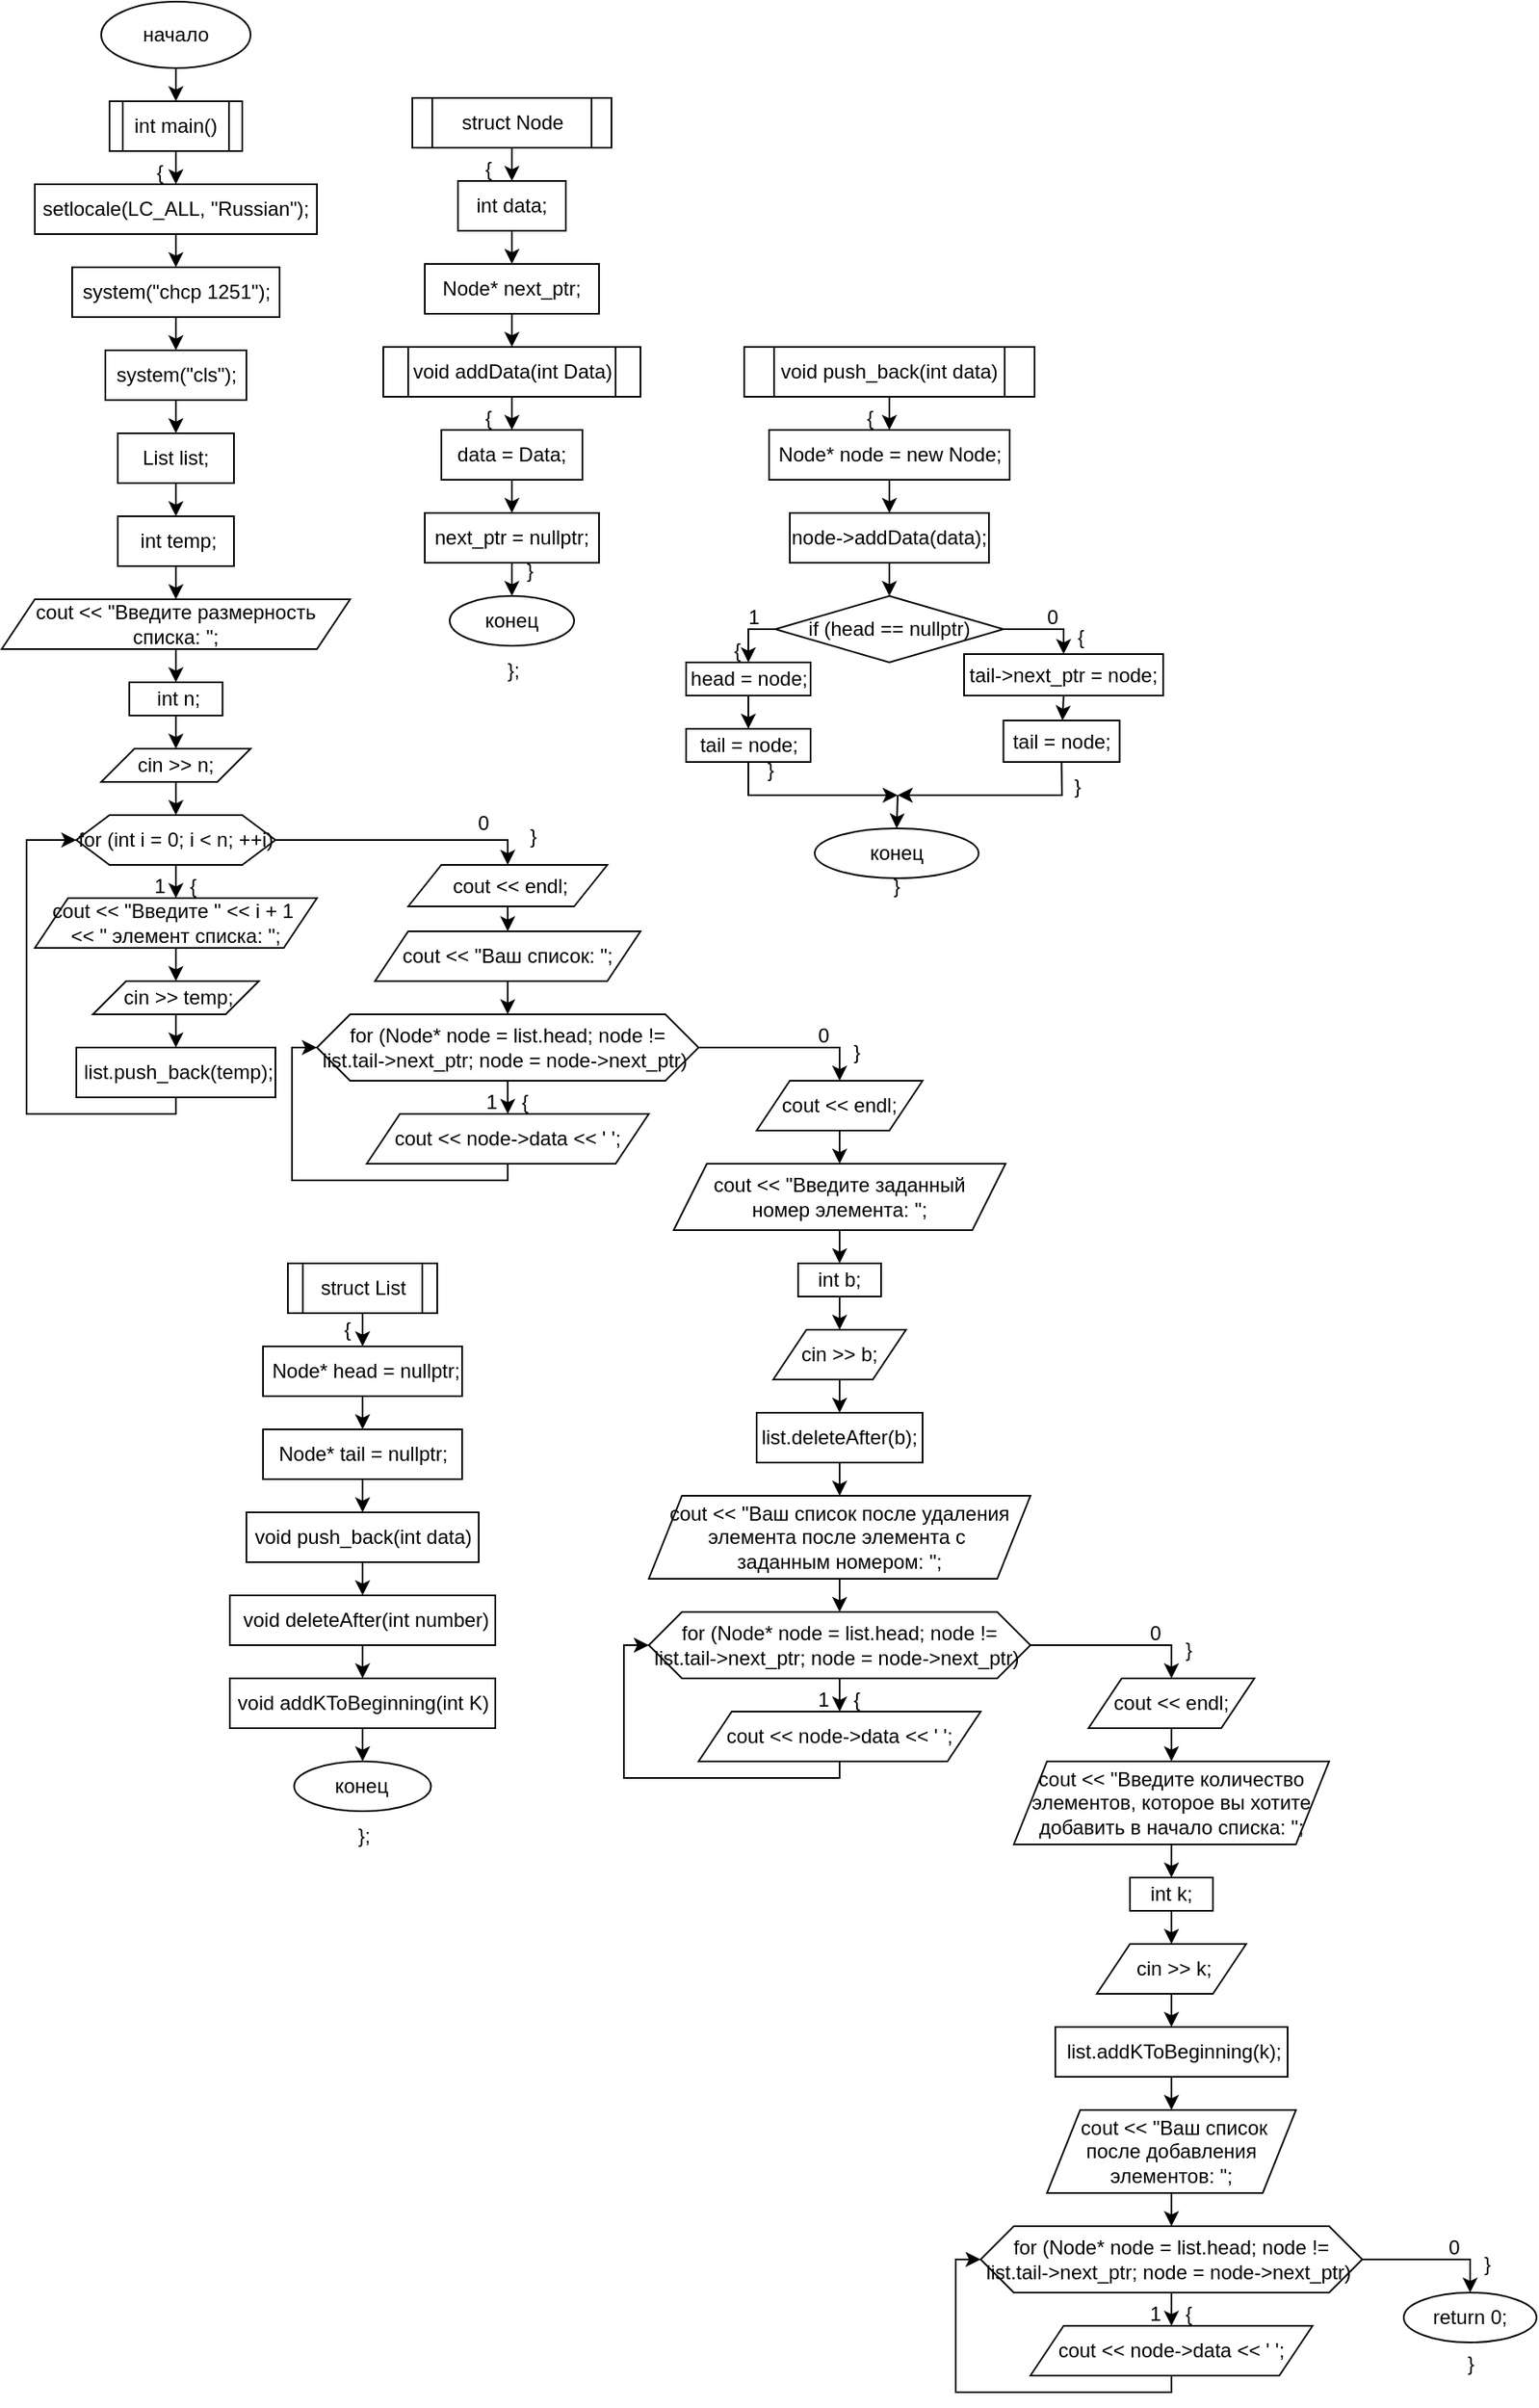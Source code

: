 <mxfile version="24.7.17">
  <diagram name="Страница — 1" id="-IW4o7srZSOyZhM-4mBf">
    <mxGraphModel dx="2150" dy="1048" grid="1" gridSize="10" guides="1" tooltips="1" connect="1" arrows="1" fold="1" page="1" pageScale="1" pageWidth="4681" pageHeight="3300" math="0" shadow="0">
      <root>
        <mxCell id="0" />
        <mxCell id="1" parent="0" />
        <mxCell id="-g4A7fDl1g1VwMszV-GU-1" value="int main()" style="shape=process;whiteSpace=wrap;html=1;backgroundOutline=1;" parent="1" vertex="1">
          <mxGeometry x="310" y="270" width="80" height="30" as="geometry" />
        </mxCell>
        <mxCell id="-g4A7fDl1g1VwMszV-GU-2" value="начало" style="ellipse;whiteSpace=wrap;html=1;" parent="1" vertex="1">
          <mxGeometry x="305" y="210" width="90" height="40" as="geometry" />
        </mxCell>
        <mxCell id="-g4A7fDl1g1VwMszV-GU-3" value="" style="endArrow=classic;html=1;rounded=0;exitX=0.5;exitY=1;exitDx=0;exitDy=0;" parent="1" source="-g4A7fDl1g1VwMszV-GU-1" target="-g4A7fDl1g1VwMszV-GU-4" edge="1">
          <mxGeometry width="50" height="50" relative="1" as="geometry">
            <mxPoint x="350" y="390" as="sourcePoint" />
            <mxPoint x="350" y="320" as="targetPoint" />
          </mxGeometry>
        </mxCell>
        <mxCell id="-g4A7fDl1g1VwMszV-GU-4" value="setlocale(LC_ALL, &quot;Russian&quot;);" style="rounded=0;whiteSpace=wrap;html=1;" parent="1" vertex="1">
          <mxGeometry x="265" y="320" width="170" height="30" as="geometry" />
        </mxCell>
        <mxCell id="-g4A7fDl1g1VwMszV-GU-5" value="" style="endArrow=classic;html=1;rounded=0;entryX=0.5;entryY=0;entryDx=0;entryDy=0;exitX=0.5;exitY=1;exitDx=0;exitDy=0;" parent="1" source="-g4A7fDl1g1VwMszV-GU-2" target="-g4A7fDl1g1VwMszV-GU-1" edge="1">
          <mxGeometry width="50" height="50" relative="1" as="geometry">
            <mxPoint x="350" y="310" as="sourcePoint" />
            <mxPoint x="400" y="260" as="targetPoint" />
          </mxGeometry>
        </mxCell>
        <mxCell id="-g4A7fDl1g1VwMszV-GU-6" value="" style="endArrow=classic;html=1;rounded=0;exitX=0.5;exitY=1;exitDx=0;exitDy=0;entryX=0.5;entryY=0;entryDx=0;entryDy=0;" parent="1" source="-g4A7fDl1g1VwMszV-GU-4" target="-g4A7fDl1g1VwMszV-GU-7" edge="1">
          <mxGeometry width="50" height="50" relative="1" as="geometry">
            <mxPoint x="350" y="400" as="sourcePoint" />
            <mxPoint x="350" y="370" as="targetPoint" />
          </mxGeometry>
        </mxCell>
        <mxCell id="-g4A7fDl1g1VwMszV-GU-7" value="system(&quot;chcp 1251&quot;);" style="rounded=0;whiteSpace=wrap;html=1;" parent="1" vertex="1">
          <mxGeometry x="287.5" y="370" width="125" height="30" as="geometry" />
        </mxCell>
        <mxCell id="-g4A7fDl1g1VwMszV-GU-8" value="system(&quot;cls&quot;);" style="rounded=0;whiteSpace=wrap;html=1;" parent="1" vertex="1">
          <mxGeometry x="307.5" y="420" width="85" height="30" as="geometry" />
        </mxCell>
        <mxCell id="-g4A7fDl1g1VwMszV-GU-9" value="" style="endArrow=classic;html=1;rounded=0;exitX=0.5;exitY=1;exitDx=0;exitDy=0;entryX=0.5;entryY=0;entryDx=0;entryDy=0;" parent="1" source="-g4A7fDl1g1VwMszV-GU-7" target="-g4A7fDl1g1VwMszV-GU-8" edge="1">
          <mxGeometry width="50" height="50" relative="1" as="geometry">
            <mxPoint x="350" y="480" as="sourcePoint" />
            <mxPoint x="400" y="430" as="targetPoint" />
          </mxGeometry>
        </mxCell>
        <mxCell id="-g4A7fDl1g1VwMszV-GU-10" value="" style="endArrow=classic;html=1;rounded=0;exitX=0.5;exitY=1;exitDx=0;exitDy=0;" parent="1" source="-g4A7fDl1g1VwMszV-GU-8" target="-g4A7fDl1g1VwMszV-GU-11" edge="1">
          <mxGeometry width="50" height="50" relative="1" as="geometry">
            <mxPoint x="350" y="530" as="sourcePoint" />
            <mxPoint x="350" y="470" as="targetPoint" />
          </mxGeometry>
        </mxCell>
        <mxCell id="-g4A7fDl1g1VwMszV-GU-11" value="List list;" style="rounded=0;whiteSpace=wrap;html=1;" parent="1" vertex="1">
          <mxGeometry x="315" y="470" width="70" height="30" as="geometry" />
        </mxCell>
        <mxCell id="-g4A7fDl1g1VwMszV-GU-12" value="" style="endArrow=classic;html=1;rounded=0;exitX=0.5;exitY=1;exitDx=0;exitDy=0;" parent="1" source="-g4A7fDl1g1VwMszV-GU-11" target="-g4A7fDl1g1VwMszV-GU-13" edge="1">
          <mxGeometry width="50" height="50" relative="1" as="geometry">
            <mxPoint x="340" y="580" as="sourcePoint" />
            <mxPoint x="350" y="520" as="targetPoint" />
          </mxGeometry>
        </mxCell>
        <mxCell id="-g4A7fDl1g1VwMszV-GU-13" value="&amp;nbsp;int temp;" style="rounded=0;whiteSpace=wrap;html=1;" parent="1" vertex="1">
          <mxGeometry x="315" y="520" width="70" height="30" as="geometry" />
        </mxCell>
        <mxCell id="-g4A7fDl1g1VwMszV-GU-14" value="" style="endArrow=classic;html=1;rounded=0;exitX=0.5;exitY=1;exitDx=0;exitDy=0;" parent="1" source="-g4A7fDl1g1VwMszV-GU-13" target="-g4A7fDl1g1VwMszV-GU-15" edge="1">
          <mxGeometry width="50" height="50" relative="1" as="geometry">
            <mxPoint x="380" y="490" as="sourcePoint" />
            <mxPoint x="350" y="570" as="targetPoint" />
          </mxGeometry>
        </mxCell>
        <mxCell id="-g4A7fDl1g1VwMszV-GU-15" value="cout &amp;lt;&amp;lt; &quot;Введите размерность списка: &quot;;" style="shape=parallelogram;perimeter=parallelogramPerimeter;whiteSpace=wrap;html=1;fixedSize=1;" parent="1" vertex="1">
          <mxGeometry x="245" y="570" width="210" height="30" as="geometry" />
        </mxCell>
        <mxCell id="-g4A7fDl1g1VwMszV-GU-16" value="" style="endArrow=classic;html=1;rounded=0;exitX=0.5;exitY=1;exitDx=0;exitDy=0;" parent="1" source="-g4A7fDl1g1VwMszV-GU-15" target="-g4A7fDl1g1VwMszV-GU-17" edge="1">
          <mxGeometry width="50" height="50" relative="1" as="geometry">
            <mxPoint x="330" y="630" as="sourcePoint" />
            <mxPoint x="350" y="620" as="targetPoint" />
          </mxGeometry>
        </mxCell>
        <mxCell id="-g4A7fDl1g1VwMszV-GU-17" value="&amp;nbsp;int n;" style="rounded=0;whiteSpace=wrap;html=1;" parent="1" vertex="1">
          <mxGeometry x="321.88" y="620" width="56.25" height="20" as="geometry" />
        </mxCell>
        <mxCell id="-g4A7fDl1g1VwMszV-GU-18" value="" style="endArrow=classic;html=1;rounded=0;exitX=0.5;exitY=1;exitDx=0;exitDy=0;" parent="1" source="-g4A7fDl1g1VwMszV-GU-17" target="-g4A7fDl1g1VwMszV-GU-19" edge="1">
          <mxGeometry width="50" height="50" relative="1" as="geometry">
            <mxPoint x="330" y="690" as="sourcePoint" />
            <mxPoint x="350" y="670" as="targetPoint" />
          </mxGeometry>
        </mxCell>
        <mxCell id="-g4A7fDl1g1VwMszV-GU-19" value="cin &amp;gt;&amp;gt; n;" style="shape=parallelogram;perimeter=parallelogramPerimeter;whiteSpace=wrap;html=1;fixedSize=1;" parent="1" vertex="1">
          <mxGeometry x="305.01" y="660" width="90" height="20" as="geometry" />
        </mxCell>
        <mxCell id="-g4A7fDl1g1VwMszV-GU-20" value="" style="endArrow=classic;html=1;rounded=0;exitX=0.5;exitY=1;exitDx=0;exitDy=0;" parent="1" source="-g4A7fDl1g1VwMszV-GU-19" target="-g4A7fDl1g1VwMszV-GU-21" edge="1">
          <mxGeometry width="50" height="50" relative="1" as="geometry">
            <mxPoint x="330" y="760" as="sourcePoint" />
            <mxPoint x="350" y="720" as="targetPoint" />
          </mxGeometry>
        </mxCell>
        <mxCell id="-g4A7fDl1g1VwMszV-GU-21" value="for (int i = 0; i &amp;lt; n; ++i)" style="shape=hexagon;perimeter=hexagonPerimeter2;whiteSpace=wrap;html=1;fixedSize=1;" parent="1" vertex="1">
          <mxGeometry x="290" y="700" width="120" height="30" as="geometry" />
        </mxCell>
        <mxCell id="-g4A7fDl1g1VwMszV-GU-22" value="" style="endArrow=classic;html=1;rounded=0;exitX=0.5;exitY=1;exitDx=0;exitDy=0;" parent="1" source="-g4A7fDl1g1VwMszV-GU-21" target="-g4A7fDl1g1VwMszV-GU-23" edge="1">
          <mxGeometry width="50" height="50" relative="1" as="geometry">
            <mxPoint x="330" y="780" as="sourcePoint" />
            <mxPoint x="350" y="770" as="targetPoint" />
          </mxGeometry>
        </mxCell>
        <mxCell id="-g4A7fDl1g1VwMszV-GU-23" value="cout &amp;lt;&amp;lt; &quot;Введите &quot; &amp;lt;&amp;lt; i + 1&amp;nbsp;&lt;div&gt;&amp;lt;&amp;lt; &quot; элемент списка: &quot;;&lt;/div&gt;" style="shape=parallelogram;perimeter=parallelogramPerimeter;whiteSpace=wrap;html=1;fixedSize=1;" parent="1" vertex="1">
          <mxGeometry x="265.01" y="750" width="170" height="30" as="geometry" />
        </mxCell>
        <mxCell id="-g4A7fDl1g1VwMszV-GU-24" value="" style="endArrow=classic;html=1;rounded=0;exitX=0.5;exitY=1;exitDx=0;exitDy=0;" parent="1" source="-g4A7fDl1g1VwMszV-GU-23" target="-g4A7fDl1g1VwMszV-GU-25" edge="1">
          <mxGeometry width="50" height="50" relative="1" as="geometry">
            <mxPoint x="350" y="820" as="sourcePoint" />
            <mxPoint x="350" y="820" as="targetPoint" />
          </mxGeometry>
        </mxCell>
        <mxCell id="-g4A7fDl1g1VwMszV-GU-25" value="&amp;nbsp;cin &amp;gt;&amp;gt; temp;" style="shape=parallelogram;perimeter=parallelogramPerimeter;whiteSpace=wrap;html=1;fixedSize=1;" parent="1" vertex="1">
          <mxGeometry x="300" y="800" width="100" height="20" as="geometry" />
        </mxCell>
        <mxCell id="-g4A7fDl1g1VwMszV-GU-26" value="" style="endArrow=classic;html=1;rounded=0;exitX=0.5;exitY=1;exitDx=0;exitDy=0;" parent="1" source="-g4A7fDl1g1VwMszV-GU-25" target="-g4A7fDl1g1VwMszV-GU-27" edge="1">
          <mxGeometry width="50" height="50" relative="1" as="geometry">
            <mxPoint x="350" y="890" as="sourcePoint" />
            <mxPoint x="350" y="870" as="targetPoint" />
          </mxGeometry>
        </mxCell>
        <mxCell id="-g4A7fDl1g1VwMszV-GU-27" value="&amp;nbsp;list.push_back(temp);" style="rounded=0;whiteSpace=wrap;html=1;" parent="1" vertex="1">
          <mxGeometry x="290" y="840" width="120" height="30" as="geometry" />
        </mxCell>
        <mxCell id="-g4A7fDl1g1VwMszV-GU-28" value="" style="endArrow=classic;html=1;rounded=0;exitX=0.5;exitY=1;exitDx=0;exitDy=0;entryX=0;entryY=0.5;entryDx=0;entryDy=0;" parent="1" source="-g4A7fDl1g1VwMszV-GU-27" target="-g4A7fDl1g1VwMszV-GU-21" edge="1">
          <mxGeometry width="50" height="50" relative="1" as="geometry">
            <mxPoint x="320" y="890" as="sourcePoint" />
            <mxPoint x="270" y="820" as="targetPoint" />
            <Array as="points">
              <mxPoint x="350" y="880" />
              <mxPoint x="260" y="880" />
              <mxPoint x="260" y="715" />
            </Array>
          </mxGeometry>
        </mxCell>
        <mxCell id="-g4A7fDl1g1VwMszV-GU-29" value="" style="endArrow=classic;html=1;rounded=0;exitX=1;exitY=0.5;exitDx=0;exitDy=0;" parent="1" source="-g4A7fDl1g1VwMszV-GU-21" target="-g4A7fDl1g1VwMszV-GU-30" edge="1">
          <mxGeometry width="50" height="50" relative="1" as="geometry">
            <mxPoint x="470" y="800" as="sourcePoint" />
            <mxPoint x="540" y="770" as="targetPoint" />
            <Array as="points">
              <mxPoint x="550" y="715" />
            </Array>
          </mxGeometry>
        </mxCell>
        <mxCell id="-g4A7fDl1g1VwMszV-GU-30" value="&amp;nbsp;cout &amp;lt;&amp;lt; endl;" style="shape=parallelogram;perimeter=parallelogramPerimeter;whiteSpace=wrap;html=1;fixedSize=1;" parent="1" vertex="1">
          <mxGeometry x="490" y="730" width="120" height="25" as="geometry" />
        </mxCell>
        <mxCell id="-g4A7fDl1g1VwMszV-GU-31" value="" style="endArrow=classic;html=1;rounded=0;exitX=0.5;exitY=1;exitDx=0;exitDy=0;" parent="1" source="-g4A7fDl1g1VwMszV-GU-30" target="-g4A7fDl1g1VwMszV-GU-32" edge="1">
          <mxGeometry width="50" height="50" relative="1" as="geometry">
            <mxPoint x="510" y="830" as="sourcePoint" />
            <mxPoint x="540" y="780" as="targetPoint" />
          </mxGeometry>
        </mxCell>
        <mxCell id="-g4A7fDl1g1VwMszV-GU-32" value="cout &amp;lt;&amp;lt; &quot;Ваш список: &quot;;" style="shape=parallelogram;perimeter=parallelogramPerimeter;whiteSpace=wrap;html=1;fixedSize=1;" parent="1" vertex="1">
          <mxGeometry x="470" y="770" width="160" height="30" as="geometry" />
        </mxCell>
        <mxCell id="-g4A7fDl1g1VwMszV-GU-33" value="" style="endArrow=classic;html=1;rounded=0;exitX=0.5;exitY=1;exitDx=0;exitDy=0;" parent="1" source="-g4A7fDl1g1VwMszV-GU-32" target="-g4A7fDl1g1VwMszV-GU-34" edge="1">
          <mxGeometry width="50" height="50" relative="1" as="geometry">
            <mxPoint x="510" y="900" as="sourcePoint" />
            <mxPoint x="540" y="830" as="targetPoint" />
          </mxGeometry>
        </mxCell>
        <mxCell id="-g4A7fDl1g1VwMszV-GU-34" value="&lt;div&gt;for (Node* node = list.head; node != list.tail-&amp;gt;next_ptr; node = node-&amp;gt;next_ptr)&lt;span style=&quot;background-color: initial;&quot;&gt;&amp;nbsp;&lt;/span&gt;&lt;/div&gt;" style="shape=hexagon;perimeter=hexagonPerimeter2;whiteSpace=wrap;html=1;fixedSize=1;" parent="1" vertex="1">
          <mxGeometry x="435.01" y="820" width="230" height="40" as="geometry" />
        </mxCell>
        <mxCell id="-g4A7fDl1g1VwMszV-GU-35" value="" style="endArrow=classic;html=1;rounded=0;exitX=0.5;exitY=1;exitDx=0;exitDy=0;" parent="1" source="-g4A7fDl1g1VwMszV-GU-34" target="-g4A7fDl1g1VwMszV-GU-36" edge="1">
          <mxGeometry width="50" height="50" relative="1" as="geometry">
            <mxPoint x="500" y="920" as="sourcePoint" />
            <mxPoint x="540" y="890" as="targetPoint" />
          </mxGeometry>
        </mxCell>
        <mxCell id="-g4A7fDl1g1VwMszV-GU-36" value="cout &amp;lt;&amp;lt; node-&amp;gt;data &amp;lt;&amp;lt; &#39; &#39;;" style="shape=parallelogram;perimeter=parallelogramPerimeter;whiteSpace=wrap;html=1;fixedSize=1;" parent="1" vertex="1">
          <mxGeometry x="465.01" y="880" width="170" height="30" as="geometry" />
        </mxCell>
        <mxCell id="-g4A7fDl1g1VwMszV-GU-37" value="" style="endArrow=classic;html=1;rounded=0;exitX=0.5;exitY=1;exitDx=0;exitDy=0;entryX=0;entryY=0.5;entryDx=0;entryDy=0;" parent="1" source="-g4A7fDl1g1VwMszV-GU-36" target="-g4A7fDl1g1VwMszV-GU-34" edge="1">
          <mxGeometry width="50" height="50" relative="1" as="geometry">
            <mxPoint x="500" y="980" as="sourcePoint" />
            <mxPoint x="550" y="930" as="targetPoint" />
            <Array as="points">
              <mxPoint x="550" y="920" />
              <mxPoint x="420" y="920" />
              <mxPoint x="420" y="840" />
            </Array>
          </mxGeometry>
        </mxCell>
        <mxCell id="-g4A7fDl1g1VwMszV-GU-38" value="" style="endArrow=classic;html=1;rounded=0;exitX=1;exitY=0.5;exitDx=0;exitDy=0;" parent="1" source="-g4A7fDl1g1VwMszV-GU-34" target="-g4A7fDl1g1VwMszV-GU-39" edge="1">
          <mxGeometry width="50" height="50" relative="1" as="geometry">
            <mxPoint x="640" y="870" as="sourcePoint" />
            <mxPoint x="810" y="860" as="targetPoint" />
            <Array as="points">
              <mxPoint x="750" y="840" />
            </Array>
          </mxGeometry>
        </mxCell>
        <mxCell id="-g4A7fDl1g1VwMszV-GU-39" value="cout &amp;lt;&amp;lt; endl;" style="shape=parallelogram;perimeter=parallelogramPerimeter;whiteSpace=wrap;html=1;fixedSize=1;" parent="1" vertex="1">
          <mxGeometry x="700" y="860" width="100" height="30" as="geometry" />
        </mxCell>
        <mxCell id="-g4A7fDl1g1VwMszV-GU-40" value="" style="endArrow=classic;html=1;rounded=0;exitX=0.5;exitY=1;exitDx=0;exitDy=0;" parent="1" source="-g4A7fDl1g1VwMszV-GU-39" target="-g4A7fDl1g1VwMszV-GU-41" edge="1">
          <mxGeometry width="50" height="50" relative="1" as="geometry">
            <mxPoint x="730" y="930" as="sourcePoint" />
            <mxPoint x="750" y="910" as="targetPoint" />
          </mxGeometry>
        </mxCell>
        <mxCell id="-g4A7fDl1g1VwMszV-GU-41" value="&amp;nbsp;cout &amp;lt;&amp;lt; &quot;Введите заданный&amp;nbsp;&lt;div&gt;номер элемента: &quot;;&lt;/div&gt;" style="shape=parallelogram;perimeter=parallelogramPerimeter;whiteSpace=wrap;html=1;fixedSize=1;" parent="1" vertex="1">
          <mxGeometry x="650" y="910" width="200" height="40" as="geometry" />
        </mxCell>
        <mxCell id="-g4A7fDl1g1VwMszV-GU-42" value="" style="endArrow=classic;html=1;rounded=0;exitX=0.5;exitY=1;exitDx=0;exitDy=0;" parent="1" source="-g4A7fDl1g1VwMszV-GU-41" target="-g4A7fDl1g1VwMszV-GU-43" edge="1">
          <mxGeometry width="50" height="50" relative="1" as="geometry">
            <mxPoint x="720" y="1020" as="sourcePoint" />
            <mxPoint x="750" y="970" as="targetPoint" />
          </mxGeometry>
        </mxCell>
        <mxCell id="-g4A7fDl1g1VwMszV-GU-43" value="int b;" style="rounded=0;whiteSpace=wrap;html=1;" parent="1" vertex="1">
          <mxGeometry x="725" y="970" width="50" height="20" as="geometry" />
        </mxCell>
        <mxCell id="-g4A7fDl1g1VwMszV-GU-44" value="" style="endArrow=classic;html=1;rounded=0;exitX=0.5;exitY=1;exitDx=0;exitDy=0;" parent="1" source="-g4A7fDl1g1VwMszV-GU-43" target="-g4A7fDl1g1VwMszV-GU-45" edge="1">
          <mxGeometry width="50" height="50" relative="1" as="geometry">
            <mxPoint x="720" y="1040" as="sourcePoint" />
            <mxPoint x="750" y="1010" as="targetPoint" />
          </mxGeometry>
        </mxCell>
        <mxCell id="-g4A7fDl1g1VwMszV-GU-45" value="cin &amp;gt;&amp;gt; b;" style="shape=parallelogram;perimeter=parallelogramPerimeter;whiteSpace=wrap;html=1;fixedSize=1;" parent="1" vertex="1">
          <mxGeometry x="710" y="1010" width="80" height="30" as="geometry" />
        </mxCell>
        <mxCell id="-g4A7fDl1g1VwMszV-GU-46" value="" style="endArrow=classic;html=1;rounded=0;exitX=0.5;exitY=1;exitDx=0;exitDy=0;" parent="1" source="-g4A7fDl1g1VwMszV-GU-45" target="-g4A7fDl1g1VwMszV-GU-47" edge="1">
          <mxGeometry width="50" height="50" relative="1" as="geometry">
            <mxPoint x="710" y="1110" as="sourcePoint" />
            <mxPoint x="750" y="1060" as="targetPoint" />
          </mxGeometry>
        </mxCell>
        <mxCell id="-g4A7fDl1g1VwMszV-GU-47" value="list.deleteAfter(b);" style="rounded=0;whiteSpace=wrap;html=1;" parent="1" vertex="1">
          <mxGeometry x="700" y="1060" width="100" height="30" as="geometry" />
        </mxCell>
        <mxCell id="-g4A7fDl1g1VwMszV-GU-48" value="" style="endArrow=classic;html=1;rounded=0;exitX=0.5;exitY=1;exitDx=0;exitDy=0;entryX=0.5;entryY=0;entryDx=0;entryDy=0;" parent="1" source="-g4A7fDl1g1VwMszV-GU-47" target="-g4A7fDl1g1VwMszV-GU-49" edge="1">
          <mxGeometry width="50" height="50" relative="1" as="geometry">
            <mxPoint x="710" y="1160" as="sourcePoint" />
            <mxPoint x="750" y="1110.0" as="targetPoint" />
          </mxGeometry>
        </mxCell>
        <mxCell id="-g4A7fDl1g1VwMszV-GU-49" value="cout &amp;lt;&amp;lt; &quot;Ваш список после удаления элемента после элемента с&amp;nbsp;&lt;div&gt;заданным номером: &quot;;&lt;/div&gt;" style="shape=parallelogram;perimeter=parallelogramPerimeter;whiteSpace=wrap;html=1;fixedSize=1;" parent="1" vertex="1">
          <mxGeometry x="635" y="1110" width="230" height="50" as="geometry" />
        </mxCell>
        <mxCell id="-g4A7fDl1g1VwMszV-GU-50" value="" style="endArrow=classic;html=1;rounded=0;exitX=0.5;exitY=1;exitDx=0;exitDy=0;entryX=0.5;entryY=0;entryDx=0;entryDy=0;" parent="1" source="-g4A7fDl1g1VwMszV-GU-49" edge="1">
          <mxGeometry width="50" height="50" relative="1" as="geometry">
            <mxPoint x="750" y="1160.0" as="sourcePoint" />
            <mxPoint x="750" y="1180.0" as="targetPoint" />
          </mxGeometry>
        </mxCell>
        <mxCell id="-g4A7fDl1g1VwMszV-GU-51" value="&lt;div&gt;for (Node* node = list.head; node != list.tail-&amp;gt;next_ptr; node = node-&amp;gt;next_ptr)&lt;span style=&quot;background-color: initial;&quot;&gt;&amp;nbsp;&lt;/span&gt;&lt;/div&gt;" style="shape=hexagon;perimeter=hexagonPerimeter2;whiteSpace=wrap;html=1;fixedSize=1;" parent="1" vertex="1">
          <mxGeometry x="635.01" y="1180" width="230" height="40" as="geometry" />
        </mxCell>
        <mxCell id="-g4A7fDl1g1VwMszV-GU-52" value="cout &amp;lt;&amp;lt; node-&amp;gt;data &amp;lt;&amp;lt; &#39; &#39;;" style="shape=parallelogram;perimeter=parallelogramPerimeter;whiteSpace=wrap;html=1;fixedSize=1;" parent="1" vertex="1">
          <mxGeometry x="665" y="1240" width="170" height="30" as="geometry" />
        </mxCell>
        <mxCell id="-g4A7fDl1g1VwMszV-GU-53" value="" style="endArrow=classic;html=1;rounded=0;exitX=0.5;exitY=1;exitDx=0;exitDy=0;entryX=0.5;entryY=0;entryDx=0;entryDy=0;" parent="1" target="-g4A7fDl1g1VwMszV-GU-52" edge="1">
          <mxGeometry width="50" height="50" relative="1" as="geometry">
            <mxPoint x="750" y="1220.0" as="sourcePoint" />
            <mxPoint x="810" y="1220" as="targetPoint" />
          </mxGeometry>
        </mxCell>
        <mxCell id="-g4A7fDl1g1VwMszV-GU-54" value="" style="endArrow=classic;html=1;rounded=0;exitX=0.5;exitY=1;exitDx=0;exitDy=0;entryX=0;entryY=0.5;entryDx=0;entryDy=0;" parent="1" source="-g4A7fDl1g1VwMszV-GU-52" target="-g4A7fDl1g1VwMszV-GU-51" edge="1">
          <mxGeometry width="50" height="50" relative="1" as="geometry">
            <mxPoint x="790" y="1290" as="sourcePoint" />
            <mxPoint x="840" y="1240" as="targetPoint" />
            <Array as="points">
              <mxPoint x="750" y="1280" />
              <mxPoint x="680" y="1280" />
              <mxPoint x="620" y="1280" />
              <mxPoint x="620" y="1200" />
            </Array>
          </mxGeometry>
        </mxCell>
        <mxCell id="-g4A7fDl1g1VwMszV-GU-55" value="" style="endArrow=classic;html=1;rounded=0;exitX=1;exitY=0.5;exitDx=0;exitDy=0;" parent="1" source="-g4A7fDl1g1VwMszV-GU-51" target="-g4A7fDl1g1VwMszV-GU-56" edge="1">
          <mxGeometry width="50" height="50" relative="1" as="geometry">
            <mxPoint x="980" y="1280" as="sourcePoint" />
            <mxPoint x="1060" y="1230" as="targetPoint" />
            <Array as="points">
              <mxPoint x="950" y="1200" />
            </Array>
          </mxGeometry>
        </mxCell>
        <mxCell id="-g4A7fDl1g1VwMszV-GU-56" value="cout &amp;lt;&amp;lt; endl;" style="shape=parallelogram;perimeter=parallelogramPerimeter;whiteSpace=wrap;html=1;fixedSize=1;" parent="1" vertex="1">
          <mxGeometry x="900" y="1220" width="100" height="30" as="geometry" />
        </mxCell>
        <mxCell id="-g4A7fDl1g1VwMszV-GU-57" value="" style="endArrow=classic;html=1;rounded=0;exitX=0.5;exitY=1;exitDx=0;exitDy=0;" parent="1" source="-g4A7fDl1g1VwMszV-GU-56" target="-g4A7fDl1g1VwMszV-GU-58" edge="1">
          <mxGeometry width="50" height="50" relative="1" as="geometry">
            <mxPoint x="920" y="1350" as="sourcePoint" />
            <mxPoint x="950" y="1270" as="targetPoint" />
          </mxGeometry>
        </mxCell>
        <mxCell id="-g4A7fDl1g1VwMszV-GU-58" value="cout &amp;lt;&amp;lt; &quot;Введите количество элементов, которое вы хотите добавить в начало списка: &quot;;" style="shape=parallelogram;perimeter=parallelogramPerimeter;whiteSpace=wrap;html=1;fixedSize=1;" parent="1" vertex="1">
          <mxGeometry x="855" y="1270" width="190" height="50" as="geometry" />
        </mxCell>
        <mxCell id="-g4A7fDl1g1VwMszV-GU-59" value="" style="endArrow=classic;html=1;rounded=0;exitX=0.5;exitY=1;exitDx=0;exitDy=0;" parent="1" source="-g4A7fDl1g1VwMszV-GU-58" target="-g4A7fDl1g1VwMszV-GU-60" edge="1">
          <mxGeometry width="50" height="50" relative="1" as="geometry">
            <mxPoint x="930" y="1400" as="sourcePoint" />
            <mxPoint x="950" y="1340" as="targetPoint" />
          </mxGeometry>
        </mxCell>
        <mxCell id="-g4A7fDl1g1VwMszV-GU-60" value="int k;" style="rounded=0;whiteSpace=wrap;html=1;" parent="1" vertex="1">
          <mxGeometry x="925" y="1340" width="50" height="20" as="geometry" />
        </mxCell>
        <mxCell id="-g4A7fDl1g1VwMszV-GU-61" value="" style="endArrow=classic;html=1;rounded=0;exitX=0.5;exitY=1;exitDx=0;exitDy=0;" parent="1" source="-g4A7fDl1g1VwMszV-GU-60" target="-g4A7fDl1g1VwMszV-GU-62" edge="1">
          <mxGeometry width="50" height="50" relative="1" as="geometry">
            <mxPoint x="930" y="1470" as="sourcePoint" />
            <mxPoint x="950" y="1380" as="targetPoint" />
          </mxGeometry>
        </mxCell>
        <mxCell id="-g4A7fDl1g1VwMszV-GU-62" value="&amp;nbsp;cin &amp;gt;&amp;gt; k;" style="shape=parallelogram;perimeter=parallelogramPerimeter;whiteSpace=wrap;html=1;fixedSize=1;" parent="1" vertex="1">
          <mxGeometry x="905" y="1380" width="90" height="30" as="geometry" />
        </mxCell>
        <mxCell id="-g4A7fDl1g1VwMszV-GU-63" value="" style="endArrow=classic;html=1;rounded=0;exitX=0.5;exitY=1;exitDx=0;exitDy=0;" parent="1" source="-g4A7fDl1g1VwMszV-GU-62" target="-g4A7fDl1g1VwMszV-GU-64" edge="1">
          <mxGeometry width="50" height="50" relative="1" as="geometry">
            <mxPoint x="960" y="1440" as="sourcePoint" />
            <mxPoint x="950" y="1430" as="targetPoint" />
          </mxGeometry>
        </mxCell>
        <mxCell id="-g4A7fDl1g1VwMszV-GU-64" value="&amp;nbsp;list.addKToBeginning(k);" style="rounded=0;whiteSpace=wrap;html=1;" parent="1" vertex="1">
          <mxGeometry x="880" y="1430" width="140" height="30" as="geometry" />
        </mxCell>
        <mxCell id="-g4A7fDl1g1VwMszV-GU-65" value="" style="endArrow=classic;html=1;rounded=0;exitX=0.5;exitY=1;exitDx=0;exitDy=0;entryX=0.5;entryY=0;entryDx=0;entryDy=0;" parent="1" source="-g4A7fDl1g1VwMszV-GU-64" target="-g4A7fDl1g1VwMszV-GU-67" edge="1">
          <mxGeometry width="50" height="50" relative="1" as="geometry">
            <mxPoint x="960" y="1510" as="sourcePoint" />
            <mxPoint x="950" y="1480.0" as="targetPoint" />
          </mxGeometry>
        </mxCell>
        <mxCell id="-g4A7fDl1g1VwMszV-GU-67" value="&amp;nbsp;cout &amp;lt;&amp;lt; &quot;Ваш список после добавления элементов: &quot;;" style="shape=parallelogram;perimeter=parallelogramPerimeter;whiteSpace=wrap;html=1;fixedSize=1;" parent="1" vertex="1">
          <mxGeometry x="875" y="1480" width="150" height="50" as="geometry" />
        </mxCell>
        <mxCell id="-g4A7fDl1g1VwMszV-GU-68" value="" style="endArrow=classic;html=1;rounded=0;exitX=0.5;exitY=1;exitDx=0;exitDy=0;entryX=0.5;entryY=0;entryDx=0;entryDy=0;" parent="1" source="-g4A7fDl1g1VwMszV-GU-67" target="-g4A7fDl1g1VwMszV-GU-69" edge="1">
          <mxGeometry width="50" height="50" relative="1" as="geometry">
            <mxPoint x="950" y="1560" as="sourcePoint" />
            <mxPoint x="950" y="1550" as="targetPoint" />
          </mxGeometry>
        </mxCell>
        <mxCell id="-g4A7fDl1g1VwMszV-GU-69" value="&lt;div&gt;for (Node* node = list.head; node != list.tail-&amp;gt;next_ptr; node = node-&amp;gt;next_ptr)&lt;span style=&quot;background-color: initial;&quot;&gt;&amp;nbsp;&lt;/span&gt;&lt;/div&gt;" style="shape=hexagon;perimeter=hexagonPerimeter2;whiteSpace=wrap;html=1;fixedSize=1;" parent="1" vertex="1">
          <mxGeometry x="835" y="1550" width="230" height="40" as="geometry" />
        </mxCell>
        <mxCell id="-g4A7fDl1g1VwMszV-GU-70" value="" style="endArrow=classic;html=1;rounded=0;exitX=0.5;exitY=1;exitDx=0;exitDy=0;" parent="1" source="-g4A7fDl1g1VwMszV-GU-69" edge="1">
          <mxGeometry width="50" height="50" relative="1" as="geometry">
            <mxPoint x="960" y="1630" as="sourcePoint" />
            <mxPoint x="950" y="1610" as="targetPoint" />
          </mxGeometry>
        </mxCell>
        <mxCell id="-g4A7fDl1g1VwMszV-GU-71" value="cout &amp;lt;&amp;lt; node-&amp;gt;data &amp;lt;&amp;lt; &#39; &#39;;" style="shape=parallelogram;perimeter=parallelogramPerimeter;whiteSpace=wrap;html=1;fixedSize=1;" parent="1" vertex="1">
          <mxGeometry x="865" y="1610" width="170" height="30" as="geometry" />
        </mxCell>
        <mxCell id="-g4A7fDl1g1VwMszV-GU-72" value="" style="endArrow=classic;html=1;rounded=0;exitX=0.5;exitY=1;exitDx=0;exitDy=0;entryX=0;entryY=0.5;entryDx=0;entryDy=0;" parent="1" source="-g4A7fDl1g1VwMszV-GU-71" target="-g4A7fDl1g1VwMszV-GU-69" edge="1">
          <mxGeometry width="50" height="50" relative="1" as="geometry">
            <mxPoint x="920" y="1640" as="sourcePoint" />
            <mxPoint x="970" y="1590" as="targetPoint" />
            <Array as="points">
              <mxPoint x="950" y="1650" />
              <mxPoint x="820" y="1650" />
              <mxPoint x="820" y="1570" />
            </Array>
          </mxGeometry>
        </mxCell>
        <mxCell id="-g4A7fDl1g1VwMszV-GU-73" value="" style="endArrow=classic;html=1;rounded=0;exitX=1;exitY=0.5;exitDx=0;exitDy=0;" parent="1" source="-g4A7fDl1g1VwMszV-GU-69" target="-g4A7fDl1g1VwMszV-GU-74" edge="1">
          <mxGeometry width="50" height="50" relative="1" as="geometry">
            <mxPoint x="1030" y="1640" as="sourcePoint" />
            <mxPoint x="1130" y="1590" as="targetPoint" />
            <Array as="points">
              <mxPoint x="1130" y="1570" />
            </Array>
          </mxGeometry>
        </mxCell>
        <mxCell id="-g4A7fDl1g1VwMszV-GU-74" value="return 0;" style="ellipse;whiteSpace=wrap;html=1;" parent="1" vertex="1">
          <mxGeometry x="1090" y="1590" width="80" height="30" as="geometry" />
        </mxCell>
        <mxCell id="-g4A7fDl1g1VwMszV-GU-76" value="{" style="text;html=1;align=center;verticalAlign=middle;resizable=0;points=[];autosize=1;strokeColor=none;fillColor=none;" parent="1" vertex="1">
          <mxGeometry x="325" y="298" width="30" height="30" as="geometry" />
        </mxCell>
        <mxCell id="-g4A7fDl1g1VwMszV-GU-77" value="1" style="text;html=1;align=center;verticalAlign=middle;resizable=0;points=[];autosize=1;strokeColor=none;fillColor=none;" parent="1" vertex="1">
          <mxGeometry x="325" y="728" width="30" height="30" as="geometry" />
        </mxCell>
        <mxCell id="-g4A7fDl1g1VwMszV-GU-78" value="{" style="text;html=1;align=center;verticalAlign=middle;resizable=0;points=[];autosize=1;strokeColor=none;fillColor=none;" parent="1" vertex="1">
          <mxGeometry x="345" y="728" width="30" height="30" as="geometry" />
        </mxCell>
        <mxCell id="-g4A7fDl1g1VwMszV-GU-79" value="0" style="text;html=1;align=center;verticalAlign=middle;resizable=0;points=[];autosize=1;strokeColor=none;fillColor=none;" parent="1" vertex="1">
          <mxGeometry x="520" y="690" width="30" height="30" as="geometry" />
        </mxCell>
        <mxCell id="-g4A7fDl1g1VwMszV-GU-80" value="}" style="text;html=1;align=center;verticalAlign=middle;resizable=0;points=[];autosize=1;strokeColor=none;fillColor=none;" parent="1" vertex="1">
          <mxGeometry x="550" y="698" width="30" height="30" as="geometry" />
        </mxCell>
        <mxCell id="-g4A7fDl1g1VwMszV-GU-81" value="1" style="text;html=1;align=center;verticalAlign=middle;resizable=0;points=[];autosize=1;strokeColor=none;fillColor=none;" parent="1" vertex="1">
          <mxGeometry x="525" y="858" width="30" height="30" as="geometry" />
        </mxCell>
        <mxCell id="-g4A7fDl1g1VwMszV-GU-82" value="{" style="text;html=1;align=center;verticalAlign=middle;resizable=0;points=[];autosize=1;strokeColor=none;fillColor=none;" parent="1" vertex="1">
          <mxGeometry x="545" y="858" width="30" height="30" as="geometry" />
        </mxCell>
        <mxCell id="-g4A7fDl1g1VwMszV-GU-83" value="0" style="text;html=1;align=center;verticalAlign=middle;resizable=0;points=[];autosize=1;strokeColor=none;fillColor=none;" parent="1" vertex="1">
          <mxGeometry x="725" y="818" width="30" height="30" as="geometry" />
        </mxCell>
        <mxCell id="-g4A7fDl1g1VwMszV-GU-84" value="}" style="text;html=1;align=center;verticalAlign=middle;resizable=0;points=[];autosize=1;strokeColor=none;fillColor=none;" parent="1" vertex="1">
          <mxGeometry x="745" y="828" width="30" height="30" as="geometry" />
        </mxCell>
        <mxCell id="-g4A7fDl1g1VwMszV-GU-85" value="1" style="text;html=1;align=center;verticalAlign=middle;resizable=0;points=[];autosize=1;strokeColor=none;fillColor=none;" parent="1" vertex="1">
          <mxGeometry x="725" y="1218" width="30" height="30" as="geometry" />
        </mxCell>
        <mxCell id="-g4A7fDl1g1VwMszV-GU-86" value="{" style="text;html=1;align=center;verticalAlign=middle;resizable=0;points=[];autosize=1;strokeColor=none;fillColor=none;" parent="1" vertex="1">
          <mxGeometry x="745" y="1218" width="30" height="30" as="geometry" />
        </mxCell>
        <mxCell id="-g4A7fDl1g1VwMszV-GU-87" value="0" style="text;html=1;align=center;verticalAlign=middle;resizable=0;points=[];autosize=1;strokeColor=none;fillColor=none;" parent="1" vertex="1">
          <mxGeometry x="925" y="1178" width="30" height="30" as="geometry" />
        </mxCell>
        <mxCell id="-g4A7fDl1g1VwMszV-GU-88" value="}" style="text;html=1;align=center;verticalAlign=middle;resizable=0;points=[];autosize=1;strokeColor=none;fillColor=none;" parent="1" vertex="1">
          <mxGeometry x="945" y="1188" width="30" height="30" as="geometry" />
        </mxCell>
        <mxCell id="-g4A7fDl1g1VwMszV-GU-89" value="1" style="text;html=1;align=center;verticalAlign=middle;resizable=0;points=[];autosize=1;strokeColor=none;fillColor=none;" parent="1" vertex="1">
          <mxGeometry x="925" y="1588" width="30" height="30" as="geometry" />
        </mxCell>
        <mxCell id="-g4A7fDl1g1VwMszV-GU-90" value="{" style="text;html=1;align=center;verticalAlign=middle;resizable=0;points=[];autosize=1;strokeColor=none;fillColor=none;" parent="1" vertex="1">
          <mxGeometry x="945" y="1588" width="30" height="30" as="geometry" />
        </mxCell>
        <mxCell id="-g4A7fDl1g1VwMszV-GU-91" value="0" style="text;html=1;align=center;verticalAlign=middle;resizable=0;points=[];autosize=1;strokeColor=none;fillColor=none;" parent="1" vertex="1">
          <mxGeometry x="1105" y="1548" width="30" height="30" as="geometry" />
        </mxCell>
        <mxCell id="-g4A7fDl1g1VwMszV-GU-92" value="}" style="text;html=1;align=center;verticalAlign=middle;resizable=0;points=[];autosize=1;strokeColor=none;fillColor=none;" parent="1" vertex="1">
          <mxGeometry x="1125" y="1558" width="30" height="30" as="geometry" />
        </mxCell>
        <mxCell id="-g4A7fDl1g1VwMszV-GU-93" value="}" style="text;html=1;align=center;verticalAlign=middle;resizable=0;points=[];autosize=1;strokeColor=none;fillColor=none;" parent="1" vertex="1">
          <mxGeometry x="1115" y="1618" width="30" height="30" as="geometry" />
        </mxCell>
        <mxCell id="-g4A7fDl1g1VwMszV-GU-94" value="struct Node" style="shape=process;whiteSpace=wrap;html=1;backgroundOutline=1;" parent="1" vertex="1">
          <mxGeometry x="492.51" y="268" width="120" height="30" as="geometry" />
        </mxCell>
        <mxCell id="-g4A7fDl1g1VwMszV-GU-95" value="" style="endArrow=classic;html=1;rounded=0;exitX=0.5;exitY=1;exitDx=0;exitDy=0;" parent="1" source="-g4A7fDl1g1VwMszV-GU-94" target="-g4A7fDl1g1VwMszV-GU-96" edge="1">
          <mxGeometry width="50" height="50" relative="1" as="geometry">
            <mxPoint x="527.51" y="388" as="sourcePoint" />
            <mxPoint x="552.51" y="318" as="targetPoint" />
          </mxGeometry>
        </mxCell>
        <mxCell id="-g4A7fDl1g1VwMszV-GU-96" value="int data;" style="rounded=0;whiteSpace=wrap;html=1;" parent="1" vertex="1">
          <mxGeometry x="520.01" y="318" width="65" height="30" as="geometry" />
        </mxCell>
        <mxCell id="-g4A7fDl1g1VwMszV-GU-97" value="" style="endArrow=classic;html=1;rounded=0;exitX=0.5;exitY=1;exitDx=0;exitDy=0;" parent="1" source="-g4A7fDl1g1VwMszV-GU-96" target="-g4A7fDl1g1VwMszV-GU-98" edge="1">
          <mxGeometry width="50" height="50" relative="1" as="geometry">
            <mxPoint x="527.51" y="428" as="sourcePoint" />
            <mxPoint x="552.51" y="368" as="targetPoint" />
          </mxGeometry>
        </mxCell>
        <mxCell id="-g4A7fDl1g1VwMszV-GU-98" value="Node* next_ptr;" style="rounded=0;whiteSpace=wrap;html=1;" parent="1" vertex="1">
          <mxGeometry x="500" y="368" width="105.01" height="30" as="geometry" />
        </mxCell>
        <mxCell id="-g4A7fDl1g1VwMszV-GU-99" value="" style="endArrow=classic;html=1;rounded=0;exitX=0.5;exitY=1;exitDx=0;exitDy=0;" parent="1" source="-g4A7fDl1g1VwMszV-GU-98" target="-g4A7fDl1g1VwMszV-GU-100" edge="1">
          <mxGeometry width="50" height="50" relative="1" as="geometry">
            <mxPoint x="527.51" y="458" as="sourcePoint" />
            <mxPoint x="552.51" y="418" as="targetPoint" />
          </mxGeometry>
        </mxCell>
        <mxCell id="-g4A7fDl1g1VwMszV-GU-100" value="void addData(int Data)" style="shape=process;whiteSpace=wrap;html=1;backgroundOutline=1;" parent="1" vertex="1">
          <mxGeometry x="475.01" y="418" width="154.99" height="30" as="geometry" />
        </mxCell>
        <mxCell id="-g4A7fDl1g1VwMszV-GU-101" value="" style="endArrow=classic;html=1;rounded=0;exitX=0.5;exitY=1;exitDx=0;exitDy=0;" parent="1" source="-g4A7fDl1g1VwMszV-GU-100" target="-g4A7fDl1g1VwMszV-GU-102" edge="1">
          <mxGeometry width="50" height="50" relative="1" as="geometry">
            <mxPoint x="527.51" y="488" as="sourcePoint" />
            <mxPoint x="552.51" y="468" as="targetPoint" />
          </mxGeometry>
        </mxCell>
        <mxCell id="-g4A7fDl1g1VwMszV-GU-102" value="data = Data;" style="rounded=0;whiteSpace=wrap;html=1;" parent="1" vertex="1">
          <mxGeometry x="510.01" y="468" width="84.99" height="30" as="geometry" />
        </mxCell>
        <mxCell id="-g4A7fDl1g1VwMszV-GU-103" value="" style="endArrow=classic;html=1;rounded=0;exitX=0.5;exitY=1;exitDx=0;exitDy=0;" parent="1" source="-g4A7fDl1g1VwMszV-GU-102" target="-g4A7fDl1g1VwMszV-GU-104" edge="1">
          <mxGeometry width="50" height="50" relative="1" as="geometry">
            <mxPoint x="527.51" y="528" as="sourcePoint" />
            <mxPoint x="552.51" y="518" as="targetPoint" />
          </mxGeometry>
        </mxCell>
        <mxCell id="-g4A7fDl1g1VwMszV-GU-104" value="next_ptr = nullptr;" style="rounded=0;whiteSpace=wrap;html=1;" parent="1" vertex="1">
          <mxGeometry x="500" y="518" width="105.01" height="30" as="geometry" />
        </mxCell>
        <mxCell id="-g4A7fDl1g1VwMszV-GU-105" value="" style="endArrow=classic;html=1;rounded=0;exitX=0.5;exitY=1;exitDx=0;exitDy=0;" parent="1" source="-g4A7fDl1g1VwMszV-GU-104" target="-g4A7fDl1g1VwMszV-GU-106" edge="1">
          <mxGeometry width="50" height="50" relative="1" as="geometry">
            <mxPoint x="527.51" y="528" as="sourcePoint" />
            <mxPoint x="552.51" y="568" as="targetPoint" />
          </mxGeometry>
        </mxCell>
        <mxCell id="-g4A7fDl1g1VwMszV-GU-106" value="конец" style="ellipse;whiteSpace=wrap;html=1;" parent="1" vertex="1">
          <mxGeometry x="515.01" y="568" width="74.99" height="30" as="geometry" />
        </mxCell>
        <mxCell id="-g4A7fDl1g1VwMszV-GU-107" value="{" style="text;html=1;align=center;verticalAlign=middle;resizable=0;points=[];autosize=1;strokeColor=none;fillColor=none;" parent="1" vertex="1">
          <mxGeometry x="522.51" y="296" width="30" height="30" as="geometry" />
        </mxCell>
        <mxCell id="-g4A7fDl1g1VwMszV-GU-108" value="{" style="text;html=1;align=center;verticalAlign=middle;resizable=0;points=[];autosize=1;strokeColor=none;fillColor=none;" parent="1" vertex="1">
          <mxGeometry x="522.51" y="446" width="30" height="30" as="geometry" />
        </mxCell>
        <mxCell id="-g4A7fDl1g1VwMszV-GU-109" value="}" style="text;html=1;align=center;verticalAlign=middle;resizable=0;points=[];autosize=1;strokeColor=none;fillColor=none;" parent="1" vertex="1">
          <mxGeometry x="547.51" y="538" width="30" height="30" as="geometry" />
        </mxCell>
        <mxCell id="-g4A7fDl1g1VwMszV-GU-110" value="};" style="text;html=1;align=center;verticalAlign=middle;resizable=0;points=[];autosize=1;strokeColor=none;fillColor=none;" parent="1" vertex="1">
          <mxGeometry x="537.5" y="598" width="30" height="30" as="geometry" />
        </mxCell>
        <mxCell id="-g4A7fDl1g1VwMszV-GU-111" value="struct List" style="shape=process;whiteSpace=wrap;html=1;backgroundOutline=1;" parent="1" vertex="1">
          <mxGeometry x="417.52" y="970" width="89.99" height="30" as="geometry" />
        </mxCell>
        <mxCell id="-g4A7fDl1g1VwMszV-GU-112" value="" style="endArrow=classic;html=1;rounded=0;exitX=0.5;exitY=1;exitDx=0;exitDy=0;" parent="1" source="-g4A7fDl1g1VwMszV-GU-111" target="-g4A7fDl1g1VwMszV-GU-113" edge="1">
          <mxGeometry width="50" height="50" relative="1" as="geometry">
            <mxPoint x="457.51" y="1110" as="sourcePoint" />
            <mxPoint x="462.51" y="1020" as="targetPoint" />
          </mxGeometry>
        </mxCell>
        <mxCell id="-g4A7fDl1g1VwMszV-GU-113" value="&amp;nbsp;Node* head = nullptr;" style="rounded=0;whiteSpace=wrap;html=1;" parent="1" vertex="1">
          <mxGeometry x="402.51" y="1020" width="120" height="30" as="geometry" />
        </mxCell>
        <mxCell id="-g4A7fDl1g1VwMszV-GU-114" value="" style="endArrow=classic;html=1;rounded=0;exitX=0.5;exitY=1;exitDx=0;exitDy=0;" parent="1" source="-g4A7fDl1g1VwMszV-GU-113" edge="1">
          <mxGeometry width="50" height="50" relative="1" as="geometry">
            <mxPoint x="457.51" y="1100" as="sourcePoint" />
            <mxPoint x="462.51" y="1070" as="targetPoint" />
          </mxGeometry>
        </mxCell>
        <mxCell id="-g4A7fDl1g1VwMszV-GU-115" value="Node* tail = nullptr;" style="rounded=0;whiteSpace=wrap;html=1;" parent="1" vertex="1">
          <mxGeometry x="402.51" y="1070" width="120" height="30" as="geometry" />
        </mxCell>
        <mxCell id="-g4A7fDl1g1VwMszV-GU-116" value="" style="endArrow=classic;html=1;rounded=0;exitX=0.5;exitY=1;exitDx=0;exitDy=0;entryX=0.5;entryY=0;entryDx=0;entryDy=0;" parent="1" source="-g4A7fDl1g1VwMszV-GU-115" target="-g4A7fDl1g1VwMszV-GU-147" edge="1">
          <mxGeometry width="50" height="50" relative="1" as="geometry">
            <mxPoint x="447.51" y="1160" as="sourcePoint" />
            <mxPoint x="462.51" y="1120" as="targetPoint" />
          </mxGeometry>
        </mxCell>
        <mxCell id="-g4A7fDl1g1VwMszV-GU-117" value="void push_back(int data)" style="shape=process;whiteSpace=wrap;html=1;backgroundOutline=1;" parent="1" vertex="1">
          <mxGeometry x="692.5" y="418" width="175" height="30" as="geometry" />
        </mxCell>
        <mxCell id="-g4A7fDl1g1VwMszV-GU-118" value="" style="endArrow=classic;html=1;rounded=0;exitX=0.5;exitY=1;exitDx=0;exitDy=0;" parent="1" source="-g4A7fDl1g1VwMszV-GU-117" target="-g4A7fDl1g1VwMszV-GU-119" edge="1">
          <mxGeometry width="50" height="50" relative="1" as="geometry">
            <mxPoint x="765" y="508" as="sourcePoint" />
            <mxPoint x="780" y="468" as="targetPoint" />
          </mxGeometry>
        </mxCell>
        <mxCell id="-g4A7fDl1g1VwMszV-GU-119" value="Node* node = new Node;" style="rounded=0;whiteSpace=wrap;html=1;" parent="1" vertex="1">
          <mxGeometry x="707.5" y="468" width="145" height="30" as="geometry" />
        </mxCell>
        <mxCell id="-g4A7fDl1g1VwMszV-GU-120" value="" style="endArrow=classic;html=1;rounded=0;exitX=0.5;exitY=1;exitDx=0;exitDy=0;" parent="1" source="-g4A7fDl1g1VwMszV-GU-119" target="-g4A7fDl1g1VwMszV-GU-121" edge="1">
          <mxGeometry width="50" height="50" relative="1" as="geometry">
            <mxPoint x="765" y="548" as="sourcePoint" />
            <mxPoint x="780" y="518" as="targetPoint" />
          </mxGeometry>
        </mxCell>
        <mxCell id="-g4A7fDl1g1VwMszV-GU-121" value="node-&amp;gt;addData(data);" style="rounded=0;whiteSpace=wrap;html=1;" parent="1" vertex="1">
          <mxGeometry x="720" y="518" width="120" height="30" as="geometry" />
        </mxCell>
        <mxCell id="-g4A7fDl1g1VwMszV-GU-122" value="" style="endArrow=classic;html=1;rounded=0;exitX=0.5;exitY=1;exitDx=0;exitDy=0;" parent="1" source="-g4A7fDl1g1VwMszV-GU-121" target="-g4A7fDl1g1VwMszV-GU-124" edge="1">
          <mxGeometry width="50" height="50" relative="1" as="geometry">
            <mxPoint x="765" y="578" as="sourcePoint" />
            <mxPoint x="780" y="578" as="targetPoint" />
          </mxGeometry>
        </mxCell>
        <mxCell id="-g4A7fDl1g1VwMszV-GU-124" value="if (head == nullptr)" style="rhombus;whiteSpace=wrap;html=1;" parent="1" vertex="1">
          <mxGeometry x="711.25" y="568" width="137.5" height="40" as="geometry" />
        </mxCell>
        <mxCell id="-g4A7fDl1g1VwMszV-GU-125" value="" style="endArrow=classic;html=1;rounded=0;exitX=0;exitY=0.5;exitDx=0;exitDy=0;entryX=0.5;entryY=0;entryDx=0;entryDy=0;" parent="1" source="-g4A7fDl1g1VwMszV-GU-124" target="-g4A7fDl1g1VwMszV-GU-126" edge="1">
          <mxGeometry width="50" height="50" relative="1" as="geometry">
            <mxPoint x="765" y="648" as="sourcePoint" />
            <mxPoint x="675" y="598" as="targetPoint" />
            <Array as="points">
              <mxPoint x="695" y="588" />
            </Array>
          </mxGeometry>
        </mxCell>
        <mxCell id="-g4A7fDl1g1VwMszV-GU-126" value="head = node;" style="rounded=0;whiteSpace=wrap;html=1;" parent="1" vertex="1">
          <mxGeometry x="657.51" y="608" width="75" height="20" as="geometry" />
        </mxCell>
        <mxCell id="-g4A7fDl1g1VwMszV-GU-127" value="" style="endArrow=classic;html=1;rounded=0;exitX=0.5;exitY=1;exitDx=0;exitDy=0;entryX=0.5;entryY=0;entryDx=0;entryDy=0;" parent="1" source="-g4A7fDl1g1VwMszV-GU-126" target="-g4A7fDl1g1VwMszV-GU-128" edge="1">
          <mxGeometry width="50" height="50" relative="1" as="geometry">
            <mxPoint x="702.5" y="678" as="sourcePoint" />
            <mxPoint x="692.5" y="658" as="targetPoint" />
            <Array as="points" />
          </mxGeometry>
        </mxCell>
        <mxCell id="-g4A7fDl1g1VwMszV-GU-128" value="tail = node;" style="rounded=0;whiteSpace=wrap;html=1;" parent="1" vertex="1">
          <mxGeometry x="657.51" y="648" width="75" height="20" as="geometry" />
        </mxCell>
        <mxCell id="-g4A7fDl1g1VwMszV-GU-129" value="" style="endArrow=classic;html=1;rounded=0;exitX=0.5;exitY=1;exitDx=0;exitDy=0;" parent="1" source="-g4A7fDl1g1VwMszV-GU-128" edge="1">
          <mxGeometry width="50" height="50" relative="1" as="geometry">
            <mxPoint x="725" y="658" as="sourcePoint" />
            <mxPoint x="785" y="688" as="targetPoint" />
            <Array as="points">
              <mxPoint x="695" y="688" />
            </Array>
          </mxGeometry>
        </mxCell>
        <mxCell id="-g4A7fDl1g1VwMszV-GU-130" value="" style="endArrow=classic;html=1;rounded=0;exitX=1;exitY=0.5;exitDx=0;exitDy=0;" parent="1" source="-g4A7fDl1g1VwMszV-GU-124" target="-g4A7fDl1g1VwMszV-GU-131" edge="1">
          <mxGeometry width="50" height="50" relative="1" as="geometry">
            <mxPoint x="825" y="658" as="sourcePoint" />
            <mxPoint x="885" y="608" as="targetPoint" />
            <Array as="points">
              <mxPoint x="885" y="588" />
            </Array>
          </mxGeometry>
        </mxCell>
        <mxCell id="-g4A7fDl1g1VwMszV-GU-131" value="tail-&amp;gt;next_ptr = node;" style="rounded=0;whiteSpace=wrap;html=1;" parent="1" vertex="1">
          <mxGeometry x="825" y="603" width="120" height="25" as="geometry" />
        </mxCell>
        <mxCell id="-g4A7fDl1g1VwMszV-GU-132" value="" style="endArrow=classic;html=1;rounded=0;exitX=0.5;exitY=1;exitDx=0;exitDy=0;" parent="1" source="-g4A7fDl1g1VwMszV-GU-131" target="-g4A7fDl1g1VwMszV-GU-133" edge="1">
          <mxGeometry width="50" height="50" relative="1" as="geometry">
            <mxPoint x="855" y="698" as="sourcePoint" />
            <mxPoint x="885" y="648" as="targetPoint" />
          </mxGeometry>
        </mxCell>
        <mxCell id="-g4A7fDl1g1VwMszV-GU-133" value="tail = node;" style="rounded=0;whiteSpace=wrap;html=1;" parent="1" vertex="1">
          <mxGeometry x="848.75" y="643" width="70" height="25" as="geometry" />
        </mxCell>
        <mxCell id="-g4A7fDl1g1VwMszV-GU-134" value="" style="endArrow=classic;html=1;rounded=0;exitX=0.5;exitY=1;exitDx=0;exitDy=0;" parent="1" source="-g4A7fDl1g1VwMszV-GU-133" edge="1">
          <mxGeometry width="50" height="50" relative="1" as="geometry">
            <mxPoint x="755" y="718" as="sourcePoint" />
            <mxPoint x="785" y="688" as="targetPoint" />
            <Array as="points">
              <mxPoint x="884" y="688" />
            </Array>
          </mxGeometry>
        </mxCell>
        <mxCell id="-g4A7fDl1g1VwMszV-GU-135" value="" style="endArrow=classic;html=1;rounded=0;entryX=0.5;entryY=0;entryDx=0;entryDy=0;" parent="1" target="-g4A7fDl1g1VwMszV-GU-137" edge="1">
          <mxGeometry width="50" height="50" relative="1" as="geometry">
            <mxPoint x="785" y="688" as="sourcePoint" />
            <mxPoint x="785.006" y="708" as="targetPoint" />
          </mxGeometry>
        </mxCell>
        <mxCell id="-g4A7fDl1g1VwMszV-GU-137" value="конец" style="ellipse;whiteSpace=wrap;html=1;" parent="1" vertex="1">
          <mxGeometry x="735.01" y="708" width="98.76" height="30" as="geometry" />
        </mxCell>
        <mxCell id="-g4A7fDl1g1VwMszV-GU-138" value="{" style="text;html=1;align=center;verticalAlign=middle;resizable=0;points=[];autosize=1;strokeColor=none;fillColor=none;" parent="1" vertex="1">
          <mxGeometry x="752.51" y="446" width="30" height="30" as="geometry" />
        </mxCell>
        <mxCell id="-g4A7fDl1g1VwMszV-GU-139" value="{" style="text;html=1;align=center;verticalAlign=middle;resizable=0;points=[];autosize=1;strokeColor=none;fillColor=none;" parent="1" vertex="1">
          <mxGeometry x="672.51" y="586" width="30" height="30" as="geometry" />
        </mxCell>
        <mxCell id="-g4A7fDl1g1VwMszV-GU-140" value="}" style="text;html=1;align=center;verticalAlign=middle;resizable=0;points=[];autosize=1;strokeColor=none;fillColor=none;" parent="1" vertex="1">
          <mxGeometry x="692.5" y="658" width="30" height="30" as="geometry" />
        </mxCell>
        <mxCell id="-g4A7fDl1g1VwMszV-GU-141" value="{" style="text;html=1;align=center;verticalAlign=middle;resizable=0;points=[];autosize=1;strokeColor=none;fillColor=none;" parent="1" vertex="1">
          <mxGeometry x="880.01" y="578" width="30" height="30" as="geometry" />
        </mxCell>
        <mxCell id="-g4A7fDl1g1VwMszV-GU-143" value="}" style="text;html=1;align=center;verticalAlign=middle;resizable=0;points=[];autosize=1;strokeColor=none;fillColor=none;" parent="1" vertex="1">
          <mxGeometry x="877.51" y="668" width="30" height="30" as="geometry" />
        </mxCell>
        <mxCell id="-g4A7fDl1g1VwMszV-GU-144" value="0" style="text;html=1;align=center;verticalAlign=middle;resizable=0;points=[];autosize=1;strokeColor=none;fillColor=none;" parent="1" vertex="1">
          <mxGeometry x="862.51" y="566" width="30" height="30" as="geometry" />
        </mxCell>
        <mxCell id="-g4A7fDl1g1VwMszV-GU-145" value="1" style="text;html=1;align=center;verticalAlign=middle;resizable=0;points=[];autosize=1;strokeColor=none;fillColor=none;" parent="1" vertex="1">
          <mxGeometry x="682.51" y="566" width="30" height="30" as="geometry" />
        </mxCell>
        <mxCell id="-g4A7fDl1g1VwMszV-GU-146" value="}" style="text;html=1;align=center;verticalAlign=middle;resizable=0;points=[];autosize=1;strokeColor=none;fillColor=none;" parent="1" vertex="1">
          <mxGeometry x="769.39" y="728" width="30" height="30" as="geometry" />
        </mxCell>
        <mxCell id="-g4A7fDl1g1VwMszV-GU-147" value="void push_back(int data)" style="rounded=0;whiteSpace=wrap;html=1;" parent="1" vertex="1">
          <mxGeometry x="392.51" y="1120" width="140" height="30" as="geometry" />
        </mxCell>
        <mxCell id="-g4A7fDl1g1VwMszV-GU-148" value="" style="endArrow=classic;html=1;rounded=0;exitX=0.5;exitY=1;exitDx=0;exitDy=0;" parent="1" source="-g4A7fDl1g1VwMszV-GU-147" target="-g4A7fDl1g1VwMszV-GU-149" edge="1">
          <mxGeometry width="50" height="50" relative="1" as="geometry">
            <mxPoint x="422.51" y="1180" as="sourcePoint" />
            <mxPoint x="462.51" y="1170" as="targetPoint" />
          </mxGeometry>
        </mxCell>
        <mxCell id="-g4A7fDl1g1VwMszV-GU-149" value="&amp;nbsp;void deleteAfter(int number)" style="rounded=0;whiteSpace=wrap;html=1;" parent="1" vertex="1">
          <mxGeometry x="382.51" y="1170" width="160" height="30" as="geometry" />
        </mxCell>
        <mxCell id="-g4A7fDl1g1VwMszV-GU-150" value="" style="endArrow=classic;html=1;rounded=0;exitX=0.5;exitY=1;exitDx=0;exitDy=0;" parent="1" source="-g4A7fDl1g1VwMszV-GU-149" target="-g4A7fDl1g1VwMszV-GU-151" edge="1">
          <mxGeometry width="50" height="50" relative="1" as="geometry">
            <mxPoint x="422.51" y="1260" as="sourcePoint" />
            <mxPoint x="462.51" y="1220" as="targetPoint" />
          </mxGeometry>
        </mxCell>
        <mxCell id="-g4A7fDl1g1VwMszV-GU-151" value="void addKToBeginning(int K)" style="rounded=0;whiteSpace=wrap;html=1;" parent="1" vertex="1">
          <mxGeometry x="382.51" y="1220" width="160" height="30" as="geometry" />
        </mxCell>
        <mxCell id="-g4A7fDl1g1VwMszV-GU-152" value="" style="endArrow=classic;html=1;rounded=0;exitX=0.5;exitY=1;exitDx=0;exitDy=0;" parent="1" source="-g4A7fDl1g1VwMszV-GU-151" target="-g4A7fDl1g1VwMszV-GU-153" edge="1">
          <mxGeometry width="50" height="50" relative="1" as="geometry">
            <mxPoint x="422.51" y="1210" as="sourcePoint" />
            <mxPoint x="462.51" y="1270" as="targetPoint" />
          </mxGeometry>
        </mxCell>
        <mxCell id="-g4A7fDl1g1VwMszV-GU-153" value="конец" style="ellipse;whiteSpace=wrap;html=1;" parent="1" vertex="1">
          <mxGeometry x="421.27" y="1270" width="82.48" height="30" as="geometry" />
        </mxCell>
        <mxCell id="-g4A7fDl1g1VwMszV-GU-154" value="{" style="text;html=1;align=center;verticalAlign=middle;resizable=0;points=[];autosize=1;strokeColor=none;fillColor=none;" parent="1" vertex="1">
          <mxGeometry x="437.51" y="995" width="30" height="30" as="geometry" />
        </mxCell>
        <mxCell id="-g4A7fDl1g1VwMszV-GU-155" value="};" style="text;html=1;align=center;verticalAlign=middle;resizable=0;points=[];autosize=1;strokeColor=none;fillColor=none;" parent="1" vertex="1">
          <mxGeometry x="447.51" y="1300" width="30" height="30" as="geometry" />
        </mxCell>
      </root>
    </mxGraphModel>
  </diagram>
</mxfile>
